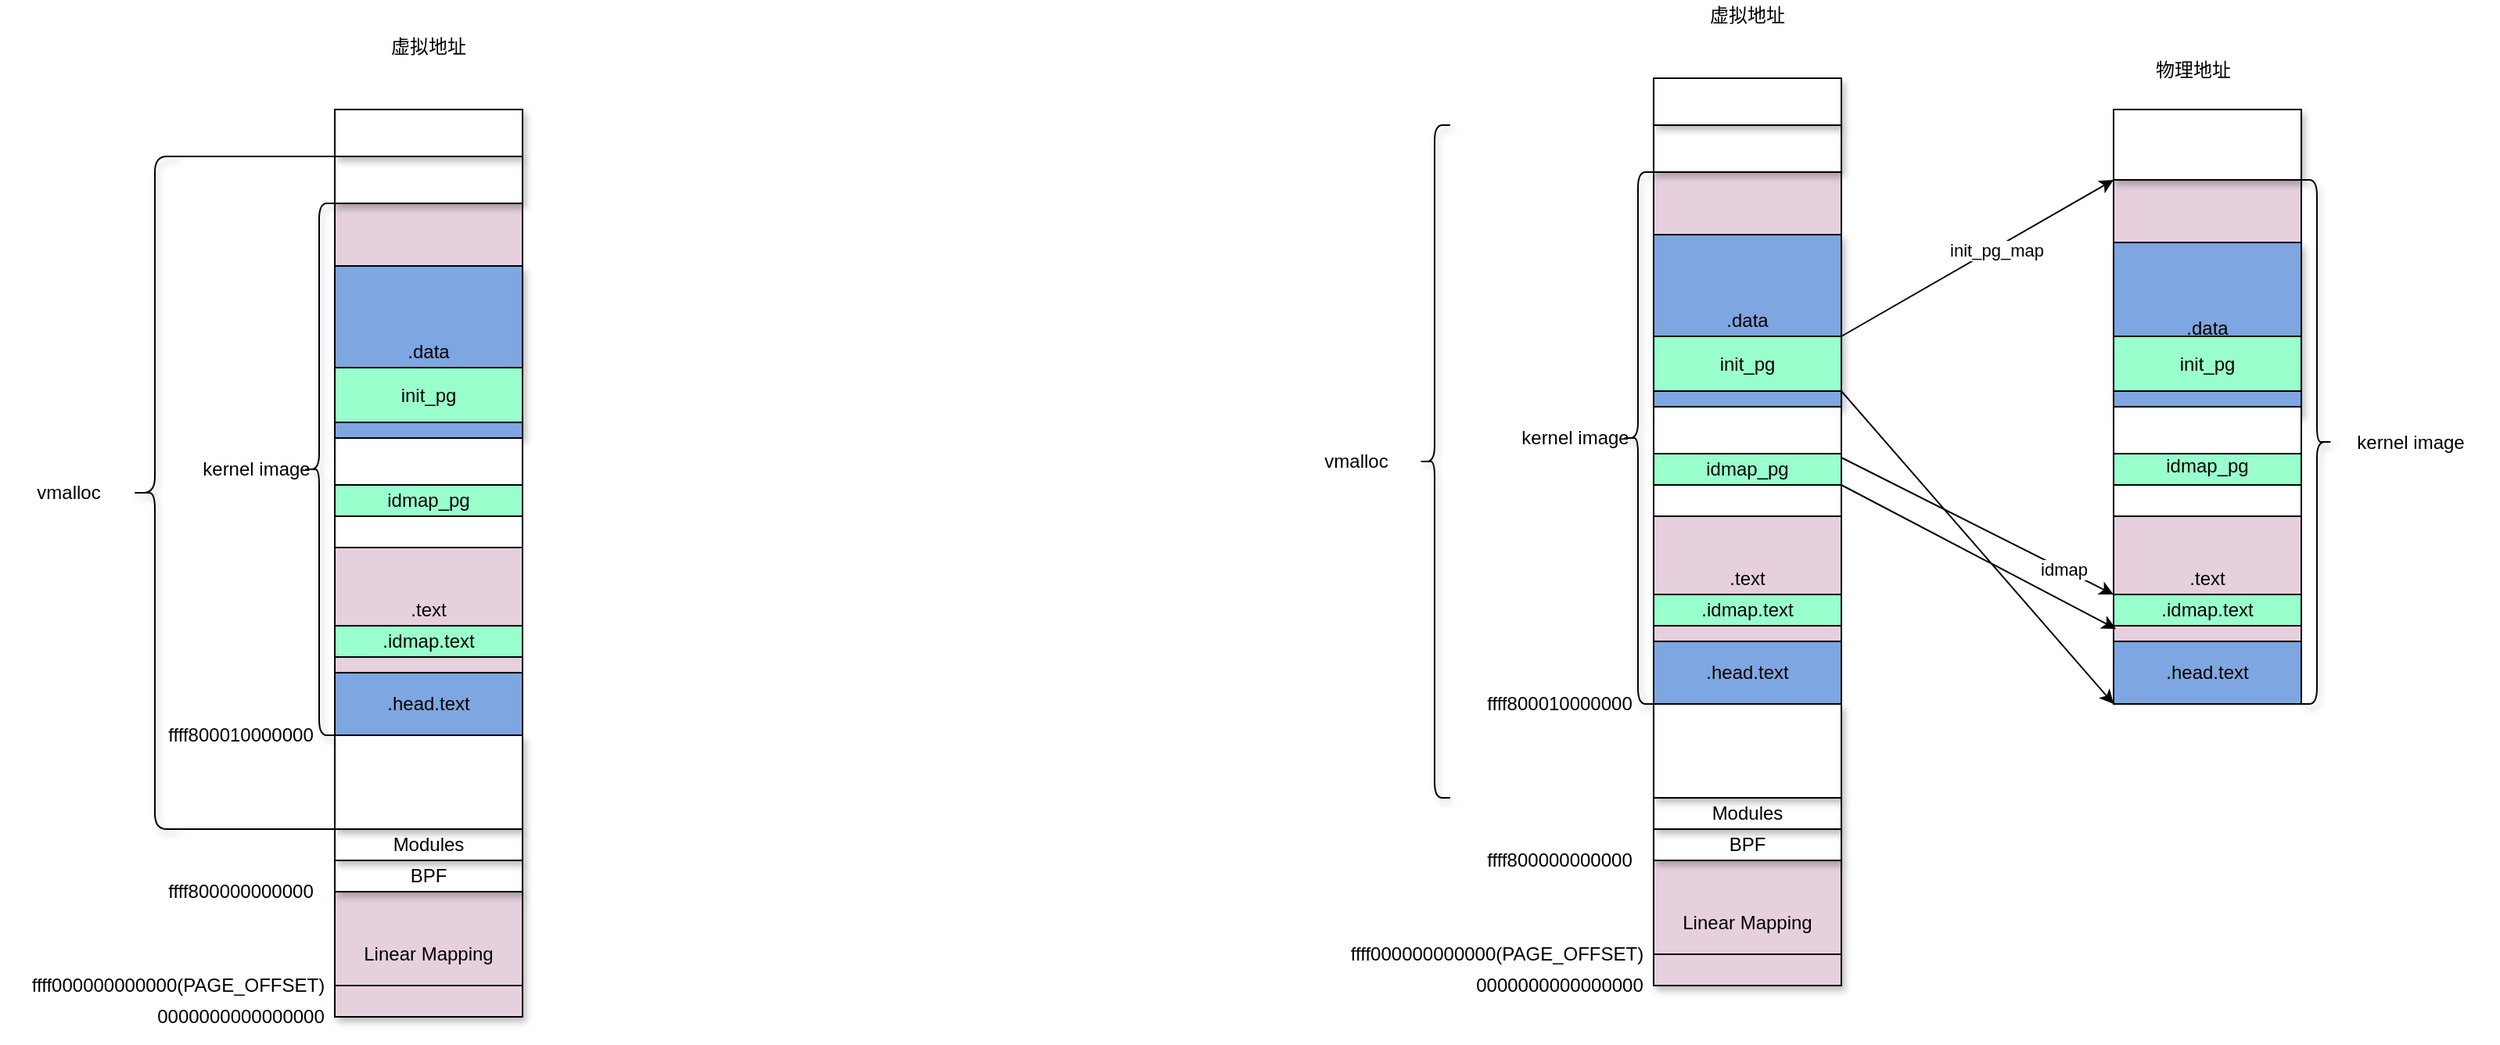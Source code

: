 <mxfile version="14.1.2" type="github">
  <diagram id="BfIS2sD1Y3BWhVtZIZhU" name="Page-1">
    <mxGraphModel dx="2443" dy="725" grid="1" gridSize="10" guides="1" tooltips="1" connect="1" arrows="1" fold="1" page="1" pageScale="1" pageWidth="827" pageHeight="1169" math="0" shadow="0">
      <root>
        <mxCell id="0" />
        <mxCell id="1" parent="0" />
        <mxCell id="Ss7OasY8dbcF1JQ-vaEw-7" value="" style="rounded=0;whiteSpace=wrap;html=1;fillColor=#FFFFFF;" parent="1" vertex="1">
          <mxGeometry x="293" y="390" width="120" height="20" as="geometry" />
        </mxCell>
        <mxCell id="Ss7OasY8dbcF1JQ-vaEw-1" value="idmap_pg" style="rounded=0;whiteSpace=wrap;html=1;fillColor=#99FFCC;" parent="1" vertex="1">
          <mxGeometry x="293" y="370" width="120" height="20" as="geometry" />
        </mxCell>
        <mxCell id="Ss7OasY8dbcF1JQ-vaEw-2" value=".data" style="rounded=0;whiteSpace=wrap;html=1;fillColor=#7EA6E0;shadow=1;" parent="1" vertex="1">
          <mxGeometry x="293" y="230" width="120" height="110" as="geometry" />
        </mxCell>
        <mxCell id="Ss7OasY8dbcF1JQ-vaEw-3" value="虚拟地址" style="text;html=1;strokeColor=none;fillColor=none;align=center;verticalAlign=middle;whiteSpace=wrap;rounded=0;" parent="1" vertex="1">
          <mxGeometry x="318" y="80" width="70" height="20" as="geometry" />
        </mxCell>
        <mxCell id="Ss7OasY8dbcF1JQ-vaEw-4" value="物理地址" style="text;html=1;strokeColor=none;fillColor=none;align=center;verticalAlign=middle;whiteSpace=wrap;rounded=0;" parent="1" vertex="1">
          <mxGeometry x="603" y="115" width="70" height="20" as="geometry" />
        </mxCell>
        <mxCell id="Ss7OasY8dbcF1JQ-vaEw-5" value=".text" style="rounded=0;whiteSpace=wrap;html=1;fillColor=#E6D0DE;" parent="1" vertex="1">
          <mxGeometry x="293" y="410" width="120" height="80" as="geometry" />
        </mxCell>
        <mxCell id="Ss7OasY8dbcF1JQ-vaEw-6" value=".head.text" style="rounded=0;whiteSpace=wrap;html=1;fillColor=#7EA6E0;" parent="1" vertex="1">
          <mxGeometry x="293" y="490" width="120" height="40" as="geometry" />
        </mxCell>
        <mxCell id="Ss7OasY8dbcF1JQ-vaEw-8" value="init_pg" style="rounded=0;whiteSpace=wrap;html=1;fillColor=#99FFCC;" parent="1" vertex="1">
          <mxGeometry x="293" y="295" width="120" height="35" as="geometry" />
        </mxCell>
        <mxCell id="Ss7OasY8dbcF1JQ-vaEw-10" value="" style="rounded=0;whiteSpace=wrap;html=1;fillColor=#FFFFFF;" parent="1" vertex="1">
          <mxGeometry x="293" y="340" width="120" height="30" as="geometry" />
        </mxCell>
        <mxCell id="Ss7OasY8dbcF1JQ-vaEw-18" value="" style="rounded=0;whiteSpace=wrap;html=1;fillColor=#FFFFFF;" parent="1" vertex="1">
          <mxGeometry x="587" y="390" width="120" height="20" as="geometry" />
        </mxCell>
        <mxCell id="Ss7OasY8dbcF1JQ-vaEw-19" value="idmap_pg" style="rounded=0;whiteSpace=wrap;html=1;fillColor=#99FFCC;" parent="1" vertex="1">
          <mxGeometry x="587" y="365" width="120" height="25" as="geometry" />
        </mxCell>
        <mxCell id="Ss7OasY8dbcF1JQ-vaEw-20" value=".data" style="rounded=0;whiteSpace=wrap;html=1;fillColor=#7EA6E0;shadow=1;" parent="1" vertex="1">
          <mxGeometry x="587" y="235" width="120" height="110" as="geometry" />
        </mxCell>
        <mxCell id="Ss7OasY8dbcF1JQ-vaEw-21" value=".text" style="rounded=0;whiteSpace=wrap;html=1;fillColor=#E6D0DE;" parent="1" vertex="1">
          <mxGeometry x="587" y="410" width="120" height="80" as="geometry" />
        </mxCell>
        <mxCell id="Ss7OasY8dbcF1JQ-vaEw-22" value=".head.text" style="rounded=0;whiteSpace=wrap;html=1;fillColor=#7EA6E0;" parent="1" vertex="1">
          <mxGeometry x="587" y="490" width="120" height="40" as="geometry" />
        </mxCell>
        <mxCell id="Ss7OasY8dbcF1JQ-vaEw-23" value="init_pg" style="rounded=0;whiteSpace=wrap;html=1;fillColor=#99FFCC;" parent="1" vertex="1">
          <mxGeometry x="587" y="295" width="120" height="35" as="geometry" />
        </mxCell>
        <mxCell id="Ss7OasY8dbcF1JQ-vaEw-24" value="" style="rounded=0;whiteSpace=wrap;html=1;fillColor=#FFFFFF;" parent="1" vertex="1">
          <mxGeometry x="587" y="340" width="120" height="30" as="geometry" />
        </mxCell>
        <mxCell id="Ss7OasY8dbcF1JQ-vaEw-25" value=".idmap.text" style="rounded=0;whiteSpace=wrap;html=1;fillColor=#99FFCC;" parent="1" vertex="1">
          <mxGeometry x="587" y="460" width="120" height="20" as="geometry" />
        </mxCell>
        <mxCell id="Ss7OasY8dbcF1JQ-vaEw-29" value="" style="endArrow=classic;html=1;exitX=1;exitY=0;exitDx=0;exitDy=0;entryX=0;entryY=0;entryDx=0;entryDy=0;" parent="1" source="Ss7OasY8dbcF1JQ-vaEw-8" target="Ss7OasY8dbcF1JQ-vaEw-30" edge="1">
          <mxGeometry width="50" height="50" relative="1" as="geometry">
            <mxPoint x="483" y="320" as="sourcePoint" />
            <mxPoint x="583" y="190" as="targetPoint" />
          </mxGeometry>
        </mxCell>
        <mxCell id="zmt_0xr4Gf3RQSqHWVoz-8" value="init_pg_map" style="edgeLabel;html=1;align=center;verticalAlign=middle;resizable=0;points=[];" parent="Ss7OasY8dbcF1JQ-vaEw-29" vertex="1" connectable="0">
          <mxGeometry x="0.128" y="-1" relative="1" as="geometry">
            <mxPoint as="offset" />
          </mxGeometry>
        </mxCell>
        <mxCell id="Ss7OasY8dbcF1JQ-vaEw-30" value="" style="rounded=0;whiteSpace=wrap;html=1;fillColor=#E6D0DE;" parent="1" vertex="1">
          <mxGeometry x="587" y="195" width="120" height="40" as="geometry" />
        </mxCell>
        <mxCell id="Ss7OasY8dbcF1JQ-vaEw-31" value="" style="rounded=0;whiteSpace=wrap;html=1;fillColor=#E6D0DE;" parent="1" vertex="1">
          <mxGeometry x="293" y="190" width="120" height="40" as="geometry" />
        </mxCell>
        <mxCell id="Ss7OasY8dbcF1JQ-vaEw-32" value="" style="endArrow=classic;html=1;exitX=1;exitY=1;exitDx=0;exitDy=0;entryX=0;entryY=1;entryDx=0;entryDy=0;" parent="1" source="Ss7OasY8dbcF1JQ-vaEw-8" target="Ss7OasY8dbcF1JQ-vaEw-22" edge="1">
          <mxGeometry width="50" height="50" relative="1" as="geometry">
            <mxPoint x="443" y="620" as="sourcePoint" />
            <mxPoint x="493" y="570" as="targetPoint" />
          </mxGeometry>
        </mxCell>
        <mxCell id="Ss7OasY8dbcF1JQ-vaEw-33" value="" style="rounded=0;whiteSpace=wrap;html=1;shadow=1;fillColor=#FFFFFF;" parent="1" vertex="1">
          <mxGeometry x="293" y="160" width="120" height="30" as="geometry" />
        </mxCell>
        <mxCell id="Ss7OasY8dbcF1JQ-vaEw-34" value="Linear Mapping" style="rounded=0;whiteSpace=wrap;html=1;shadow=1;fillColor=#E6D0DE;" parent="1" vertex="1">
          <mxGeometry x="293" y="630" width="120" height="80" as="geometry" />
        </mxCell>
        <mxCell id="Ss7OasY8dbcF1JQ-vaEw-35" value="" style="rounded=0;whiteSpace=wrap;html=1;shadow=1;fillColor=#FFFFFF;" parent="1" vertex="1">
          <mxGeometry x="587" y="150" width="120" height="45" as="geometry" />
        </mxCell>
        <mxCell id="Ss7OasY8dbcF1JQ-vaEw-36" value="ffff800010000000" style="text;html=1;strokeColor=none;fillColor=none;align=center;verticalAlign=middle;whiteSpace=wrap;rounded=0;shadow=1;" parent="1" vertex="1">
          <mxGeometry x="183" y="520" width="100" height="20" as="geometry" />
        </mxCell>
        <mxCell id="Ss7OasY8dbcF1JQ-vaEw-38" value="" style="shape=curlyBracket;whiteSpace=wrap;html=1;rounded=1;shadow=1;fillColor=#FFFFFF;size=0;" parent="1" vertex="1">
          <mxGeometry x="143" y="310" height="120" as="geometry" />
        </mxCell>
        <mxCell id="Ss7OasY8dbcF1JQ-vaEw-39" value="" style="shape=curlyBracket;whiteSpace=wrap;html=1;rounded=1;shadow=1;fillColor=#FFFFFF;" parent="1" vertex="1">
          <mxGeometry x="273" y="190" width="20" height="340" as="geometry" />
        </mxCell>
        <mxCell id="Ss7OasY8dbcF1JQ-vaEw-40" value="kernel image" style="text;html=1;strokeColor=none;fillColor=none;align=center;verticalAlign=middle;whiteSpace=wrap;rounded=0;shadow=1;" parent="1" vertex="1">
          <mxGeometry x="203" y="350" width="80" height="20" as="geometry" />
        </mxCell>
        <mxCell id="Ss7OasY8dbcF1JQ-vaEw-41" value="" style="shape=curlyBracket;whiteSpace=wrap;html=1;rounded=1;shadow=1;fillColor=#FFFFFF;size=0.5;rotation=-180;" parent="1" vertex="1">
          <mxGeometry x="707" y="195" width="20" height="335" as="geometry" />
        </mxCell>
        <mxCell id="Ss7OasY8dbcF1JQ-vaEw-42" value="kernel image" style="text;html=1;strokeColor=none;fillColor=none;align=center;verticalAlign=middle;whiteSpace=wrap;rounded=0;shadow=1;" parent="1" vertex="1">
          <mxGeometry x="727" y="352.5" width="100" height="20" as="geometry" />
        </mxCell>
        <mxCell id="Ss7OasY8dbcF1JQ-vaEw-44" value="0000000000000000" style="text;html=1;strokeColor=none;fillColor=none;align=center;verticalAlign=middle;whiteSpace=wrap;rounded=0;shadow=1;" parent="1" vertex="1">
          <mxGeometry x="183" y="700" width="100" height="20" as="geometry" />
        </mxCell>
        <mxCell id="Ss7OasY8dbcF1JQ-vaEw-45" value="ffff800000000000" style="text;html=1;strokeColor=none;fillColor=none;align=center;verticalAlign=middle;whiteSpace=wrap;rounded=0;shadow=1;" parent="1" vertex="1">
          <mxGeometry x="183" y="620" width="100" height="20" as="geometry" />
        </mxCell>
        <mxCell id="Ss7OasY8dbcF1JQ-vaEw-46" value="ffff000000000000(PAGE_OFFSET)" style="text;html=1;strokeColor=none;fillColor=none;align=center;verticalAlign=middle;whiteSpace=wrap;rounded=0;shadow=1;" parent="1" vertex="1">
          <mxGeometry x="93" y="680" width="200" height="20" as="geometry" />
        </mxCell>
        <mxCell id="Ss7OasY8dbcF1JQ-vaEw-47" value="" style="endArrow=none;html=1;exitX=0;exitY=0.75;exitDx=0;exitDy=0;entryX=1;entryY=0.75;entryDx=0;entryDy=0;" parent="1" source="Ss7OasY8dbcF1JQ-vaEw-34" target="Ss7OasY8dbcF1JQ-vaEw-34" edge="1">
          <mxGeometry width="50" height="50" relative="1" as="geometry">
            <mxPoint x="613" y="670" as="sourcePoint" />
            <mxPoint x="663" y="620" as="targetPoint" />
          </mxGeometry>
        </mxCell>
        <mxCell id="Ss7OasY8dbcF1JQ-vaEw-48" value="BPF" style="rounded=0;whiteSpace=wrap;html=1;shadow=1;fillColor=#FFFFFF;" parent="1" vertex="1">
          <mxGeometry x="293" y="610" width="120" height="20" as="geometry" />
        </mxCell>
        <mxCell id="Ss7OasY8dbcF1JQ-vaEw-49" value="Modules" style="rounded=0;whiteSpace=wrap;html=1;shadow=1;fillColor=#FFFFFF;" parent="1" vertex="1">
          <mxGeometry x="293" y="590" width="120" height="20" as="geometry" />
        </mxCell>
        <mxCell id="Ss7OasY8dbcF1JQ-vaEw-50" value="" style="rounded=0;whiteSpace=wrap;html=1;shadow=1;fillColor=#FFFFFF;" parent="1" vertex="1">
          <mxGeometry x="293" y="530" width="120" height="60" as="geometry" />
        </mxCell>
        <mxCell id="Ss7OasY8dbcF1JQ-vaEw-51" value="" style="shape=curlyBracket;whiteSpace=wrap;html=1;rounded=1;shadow=1;fillColor=#FFFFFF;" parent="1" vertex="1">
          <mxGeometry x="143" y="160" width="20" height="430" as="geometry" />
        </mxCell>
        <mxCell id="Ss7OasY8dbcF1JQ-vaEw-52" value="vmalloc" style="text;html=1;strokeColor=none;fillColor=none;align=center;verticalAlign=middle;whiteSpace=wrap;rounded=0;shadow=1;" parent="1" vertex="1">
          <mxGeometry x="63" y="365" width="80" height="20" as="geometry" />
        </mxCell>
        <mxCell id="Ss7OasY8dbcF1JQ-vaEw-53" value="" style="rounded=0;whiteSpace=wrap;html=1;shadow=1;fillColor=#FFFFFF;" parent="1" vertex="1">
          <mxGeometry x="293" y="130" width="120" height="30" as="geometry" />
        </mxCell>
        <mxCell id="Ss7OasY8dbcF1JQ-vaEw-59" value=".idmap.text" style="rounded=0;whiteSpace=wrap;html=1;fillColor=#99FFCC;" parent="1" vertex="1">
          <mxGeometry x="293" y="460" width="120" height="20" as="geometry" />
        </mxCell>
        <mxCell id="zmt_0xr4Gf3RQSqHWVoz-2" value="" style="endArrow=classic;html=1;entryX=0;entryY=0;entryDx=0;entryDy=0;" parent="1" target="Ss7OasY8dbcF1JQ-vaEw-25" edge="1">
          <mxGeometry width="50" height="50" relative="1" as="geometry">
            <mxPoint x="413" y="372.5" as="sourcePoint" />
            <mxPoint x="463" y="322.5" as="targetPoint" />
          </mxGeometry>
        </mxCell>
        <mxCell id="zmt_0xr4Gf3RQSqHWVoz-7" value="idmap" style="edgeLabel;html=1;align=center;verticalAlign=middle;resizable=0;points=[];" parent="zmt_0xr4Gf3RQSqHWVoz-2" vertex="1" connectable="0">
          <mxGeometry x="0.633" relative="1" as="geometry">
            <mxPoint as="offset" />
          </mxGeometry>
        </mxCell>
        <mxCell id="zmt_0xr4Gf3RQSqHWVoz-3" value="" style="endArrow=classic;html=1;exitX=1;exitY=0;exitDx=0;exitDy=0;entryX=0.013;entryY=0.9;entryDx=0;entryDy=0;entryPerimeter=0;" parent="1" source="Ss7OasY8dbcF1JQ-vaEw-7" target="Ss7OasY8dbcF1JQ-vaEw-21" edge="1">
          <mxGeometry width="50" height="50" relative="1" as="geometry">
            <mxPoint x="453" y="560" as="sourcePoint" />
            <mxPoint x="503" y="510" as="targetPoint" />
          </mxGeometry>
        </mxCell>
        <mxCell id="2NH55s4FAZrSgMyR_Vdl-1" value="" style="rounded=0;whiteSpace=wrap;html=1;fillColor=#FFFFFF;" vertex="1" parent="1">
          <mxGeometry x="-550" y="410" width="120" height="20" as="geometry" />
        </mxCell>
        <mxCell id="2NH55s4FAZrSgMyR_Vdl-2" value="idmap_pg" style="rounded=0;whiteSpace=wrap;html=1;fillColor=#99FFCC;" vertex="1" parent="1">
          <mxGeometry x="-550" y="390" width="120" height="20" as="geometry" />
        </mxCell>
        <mxCell id="2NH55s4FAZrSgMyR_Vdl-3" value=".data" style="rounded=0;whiteSpace=wrap;html=1;fillColor=#7EA6E0;shadow=1;" vertex="1" parent="1">
          <mxGeometry x="-550" y="250" width="120" height="110" as="geometry" />
        </mxCell>
        <mxCell id="2NH55s4FAZrSgMyR_Vdl-4" value="虚拟地址" style="text;html=1;strokeColor=none;fillColor=none;align=center;verticalAlign=middle;whiteSpace=wrap;rounded=0;" vertex="1" parent="1">
          <mxGeometry x="-525" y="100" width="70" height="20" as="geometry" />
        </mxCell>
        <mxCell id="2NH55s4FAZrSgMyR_Vdl-5" value=".text" style="rounded=0;whiteSpace=wrap;html=1;fillColor=#E6D0DE;" vertex="1" parent="1">
          <mxGeometry x="-550" y="430" width="120" height="80" as="geometry" />
        </mxCell>
        <mxCell id="2NH55s4FAZrSgMyR_Vdl-6" value=".head.text" style="rounded=0;whiteSpace=wrap;html=1;fillColor=#7EA6E0;" vertex="1" parent="1">
          <mxGeometry x="-550" y="510" width="120" height="40" as="geometry" />
        </mxCell>
        <mxCell id="2NH55s4FAZrSgMyR_Vdl-7" value="init_pg" style="rounded=0;whiteSpace=wrap;html=1;fillColor=#99FFCC;" vertex="1" parent="1">
          <mxGeometry x="-550" y="315" width="120" height="35" as="geometry" />
        </mxCell>
        <mxCell id="2NH55s4FAZrSgMyR_Vdl-8" value="" style="rounded=0;whiteSpace=wrap;html=1;fillColor=#FFFFFF;" vertex="1" parent="1">
          <mxGeometry x="-550" y="360" width="120" height="30" as="geometry" />
        </mxCell>
        <mxCell id="2NH55s4FAZrSgMyR_Vdl-11" value="" style="rounded=0;whiteSpace=wrap;html=1;fillColor=#E6D0DE;" vertex="1" parent="1">
          <mxGeometry x="-550" y="210" width="120" height="40" as="geometry" />
        </mxCell>
        <mxCell id="2NH55s4FAZrSgMyR_Vdl-13" value="" style="rounded=0;whiteSpace=wrap;html=1;shadow=1;fillColor=#FFFFFF;" vertex="1" parent="1">
          <mxGeometry x="-550" y="180" width="120" height="30" as="geometry" />
        </mxCell>
        <mxCell id="2NH55s4FAZrSgMyR_Vdl-14" value="Linear Mapping" style="rounded=0;whiteSpace=wrap;html=1;shadow=1;fillColor=#E6D0DE;" vertex="1" parent="1">
          <mxGeometry x="-550" y="650" width="120" height="80" as="geometry" />
        </mxCell>
        <mxCell id="2NH55s4FAZrSgMyR_Vdl-15" value="ffff800010000000" style="text;html=1;strokeColor=none;fillColor=none;align=center;verticalAlign=middle;whiteSpace=wrap;rounded=0;shadow=1;" vertex="1" parent="1">
          <mxGeometry x="-660" y="540" width="100" height="20" as="geometry" />
        </mxCell>
        <mxCell id="2NH55s4FAZrSgMyR_Vdl-16" value="" style="shape=curlyBracket;whiteSpace=wrap;html=1;rounded=1;shadow=1;fillColor=#FFFFFF;size=0;" vertex="1" parent="1">
          <mxGeometry x="-700" y="330" height="120" as="geometry" />
        </mxCell>
        <mxCell id="2NH55s4FAZrSgMyR_Vdl-17" value="" style="shape=curlyBracket;whiteSpace=wrap;html=1;rounded=1;shadow=1;fillColor=#FFFFFF;" vertex="1" parent="1">
          <mxGeometry x="-570" y="210" width="20" height="340" as="geometry" />
        </mxCell>
        <mxCell id="2NH55s4FAZrSgMyR_Vdl-18" value="kernel image" style="text;html=1;strokeColor=none;fillColor=none;align=center;verticalAlign=middle;whiteSpace=wrap;rounded=0;shadow=1;" vertex="1" parent="1">
          <mxGeometry x="-640" y="370" width="80" height="20" as="geometry" />
        </mxCell>
        <mxCell id="2NH55s4FAZrSgMyR_Vdl-19" value="0000000000000000" style="text;html=1;strokeColor=none;fillColor=none;align=center;verticalAlign=middle;whiteSpace=wrap;rounded=0;shadow=1;" vertex="1" parent="1">
          <mxGeometry x="-660" y="720" width="100" height="20" as="geometry" />
        </mxCell>
        <mxCell id="2NH55s4FAZrSgMyR_Vdl-20" value="ffff800000000000" style="text;html=1;strokeColor=none;fillColor=none;align=center;verticalAlign=middle;whiteSpace=wrap;rounded=0;shadow=1;" vertex="1" parent="1">
          <mxGeometry x="-660" y="640" width="100" height="20" as="geometry" />
        </mxCell>
        <mxCell id="2NH55s4FAZrSgMyR_Vdl-21" value="ffff000000000000(PAGE_OFFSET)" style="text;html=1;strokeColor=none;fillColor=none;align=center;verticalAlign=middle;whiteSpace=wrap;rounded=0;shadow=1;" vertex="1" parent="1">
          <mxGeometry x="-750" y="700" width="200" height="20" as="geometry" />
        </mxCell>
        <mxCell id="2NH55s4FAZrSgMyR_Vdl-22" value="" style="endArrow=none;html=1;exitX=0;exitY=0.75;exitDx=0;exitDy=0;entryX=1;entryY=0.75;entryDx=0;entryDy=0;" edge="1" parent="1" source="2NH55s4FAZrSgMyR_Vdl-14" target="2NH55s4FAZrSgMyR_Vdl-14">
          <mxGeometry width="50" height="50" relative="1" as="geometry">
            <mxPoint x="-230" y="690" as="sourcePoint" />
            <mxPoint x="-180" y="640" as="targetPoint" />
          </mxGeometry>
        </mxCell>
        <mxCell id="2NH55s4FAZrSgMyR_Vdl-23" value="BPF" style="rounded=0;whiteSpace=wrap;html=1;shadow=1;fillColor=#FFFFFF;" vertex="1" parent="1">
          <mxGeometry x="-550" y="630" width="120" height="20" as="geometry" />
        </mxCell>
        <mxCell id="2NH55s4FAZrSgMyR_Vdl-24" value="Modules" style="rounded=0;whiteSpace=wrap;html=1;shadow=1;fillColor=#FFFFFF;" vertex="1" parent="1">
          <mxGeometry x="-550" y="610" width="120" height="20" as="geometry" />
        </mxCell>
        <mxCell id="2NH55s4FAZrSgMyR_Vdl-25" value="" style="rounded=0;whiteSpace=wrap;html=1;shadow=1;fillColor=#FFFFFF;" vertex="1" parent="1">
          <mxGeometry x="-550" y="550" width="120" height="60" as="geometry" />
        </mxCell>
        <mxCell id="2NH55s4FAZrSgMyR_Vdl-26" value="" style="shape=curlyBracket;whiteSpace=wrap;html=1;rounded=1;shadow=1;fillColor=#FFFFFF;" vertex="1" parent="1">
          <mxGeometry x="-680" y="180" width="30" height="430" as="geometry" />
        </mxCell>
        <mxCell id="2NH55s4FAZrSgMyR_Vdl-27" value="vmalloc" style="text;html=1;strokeColor=none;fillColor=none;align=center;verticalAlign=middle;whiteSpace=wrap;rounded=0;shadow=1;" vertex="1" parent="1">
          <mxGeometry x="-760" y="385" width="80" height="20" as="geometry" />
        </mxCell>
        <mxCell id="2NH55s4FAZrSgMyR_Vdl-28" value="" style="rounded=0;whiteSpace=wrap;html=1;shadow=1;fillColor=#FFFFFF;" vertex="1" parent="1">
          <mxGeometry x="-550" y="150" width="120" height="30" as="geometry" />
        </mxCell>
        <mxCell id="2NH55s4FAZrSgMyR_Vdl-29" value=".idmap.text" style="rounded=0;whiteSpace=wrap;html=1;fillColor=#99FFCC;" vertex="1" parent="1">
          <mxGeometry x="-550" y="480" width="120" height="20" as="geometry" />
        </mxCell>
        <mxCell id="2NH55s4FAZrSgMyR_Vdl-33" value="" style="endArrow=none;html=1;exitX=0.75;exitY=1;exitDx=0;exitDy=0;entryX=0;entryY=1;entryDx=0;entryDy=0;" edge="1" parent="1" source="2NH55s4FAZrSgMyR_Vdl-26" target="2NH55s4FAZrSgMyR_Vdl-25">
          <mxGeometry width="50" height="50" relative="1" as="geometry">
            <mxPoint x="-280" y="640" as="sourcePoint" />
            <mxPoint x="-230" y="590" as="targetPoint" />
          </mxGeometry>
        </mxCell>
        <mxCell id="2NH55s4FAZrSgMyR_Vdl-34" value="" style="endArrow=none;html=1;exitX=0.9;exitY=0;exitDx=0;exitDy=0;exitPerimeter=0;entryX=0;entryY=0;entryDx=0;entryDy=0;" edge="1" parent="1" source="2NH55s4FAZrSgMyR_Vdl-26" target="2NH55s4FAZrSgMyR_Vdl-13">
          <mxGeometry width="50" height="50" relative="1" as="geometry">
            <mxPoint x="-190" y="280" as="sourcePoint" />
            <mxPoint x="-140" y="230" as="targetPoint" />
          </mxGeometry>
        </mxCell>
      </root>
    </mxGraphModel>
  </diagram>
</mxfile>

